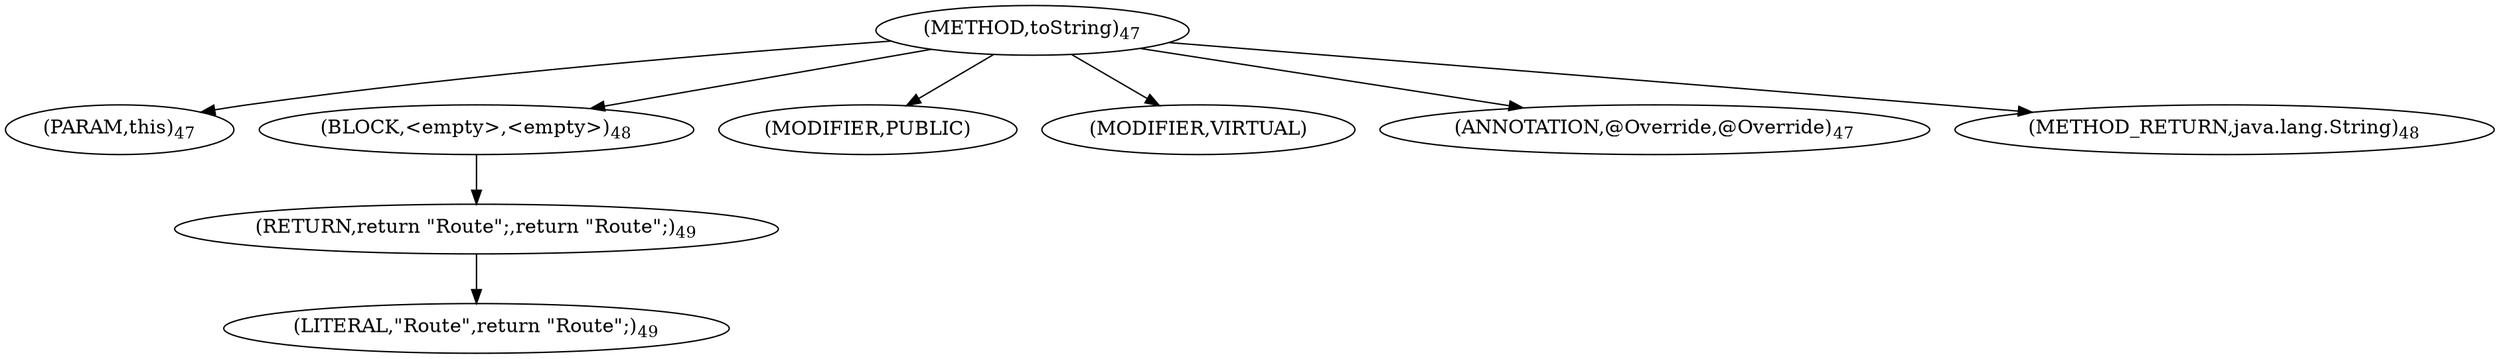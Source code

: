digraph "toString" {  
"100" [label = <(METHOD,toString)<SUB>47</SUB>> ]
"101" [label = <(PARAM,this)<SUB>47</SUB>> ]
"102" [label = <(BLOCK,&lt;empty&gt;,&lt;empty&gt;)<SUB>48</SUB>> ]
"103" [label = <(RETURN,return &quot;Route&quot;;,return &quot;Route&quot;;)<SUB>49</SUB>> ]
"104" [label = <(LITERAL,&quot;Route&quot;,return &quot;Route&quot;;)<SUB>49</SUB>> ]
"105" [label = <(MODIFIER,PUBLIC)> ]
"106" [label = <(MODIFIER,VIRTUAL)> ]
"107" [label = <(ANNOTATION,@Override,@Override)<SUB>47</SUB>> ]
"108" [label = <(METHOD_RETURN,java.lang.String)<SUB>48</SUB>> ]
  "100" -> "101" 
  "100" -> "102" 
  "100" -> "105" 
  "100" -> "106" 
  "100" -> "107" 
  "100" -> "108" 
  "102" -> "103" 
  "103" -> "104" 
}
